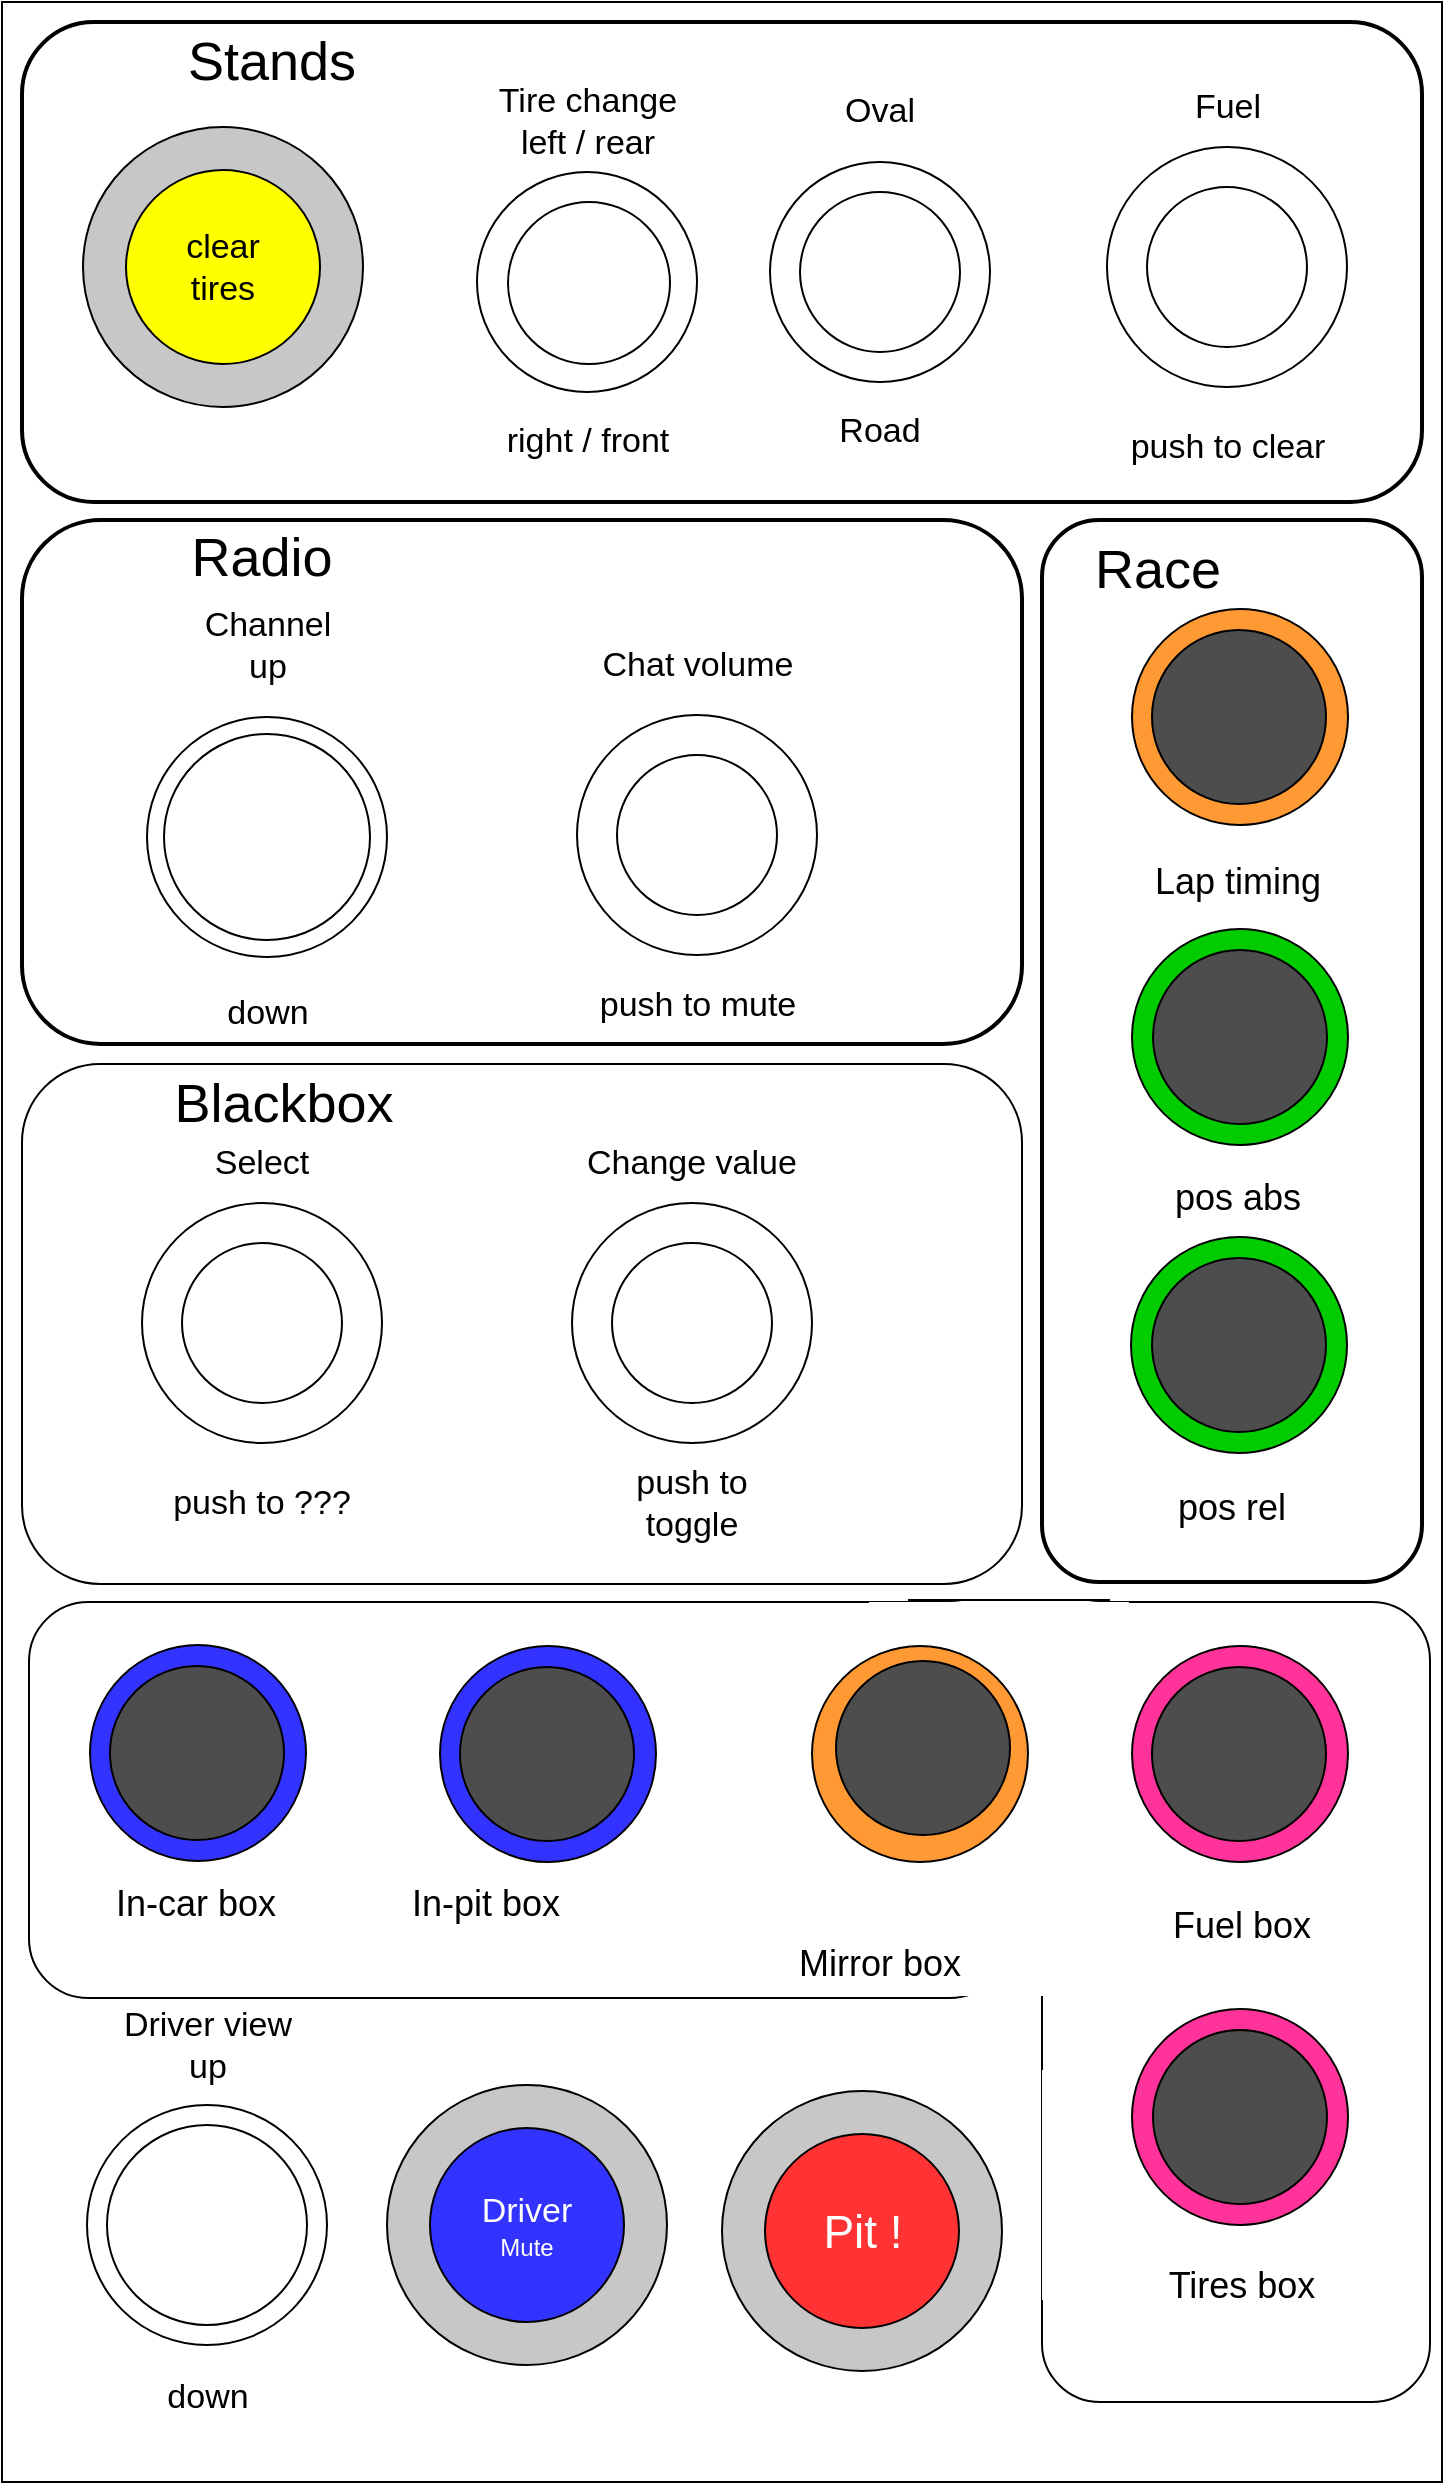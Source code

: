 <mxfile version="10.6.3" type="device"><diagram id="o5IiPan9bsy96xhFBuLz" name="Page-1"><mxGraphModel dx="3103" dy="1740" grid="1" gridSize="10" guides="1" tooltips="1" connect="1" arrows="1" fold="1" page="1" pageScale="1" pageWidth="827" pageHeight="1169" math="0" shadow="0"><root><mxCell id="0"/><mxCell id="1" parent="0"/><mxCell id="8hC0ZNFDPjEm4xWxmixi-2" value="" style="rounded=0;whiteSpace=wrap;html=1;" parent="1" vertex="1"><mxGeometry x="40" y="40" width="720" height="1240" as="geometry"/></mxCell><mxCell id="tU18wKYX4Sqmgbr4WDyF-11" value="" style="rounded=1;whiteSpace=wrap;html=1;fillColor=none;" parent="1" vertex="1"><mxGeometry x="50" y="571" width="500" height="260" as="geometry"/></mxCell><mxCell id="8hC0ZNFDPjEm4xWxmixi-43" value="" style="rounded=1;whiteSpace=wrap;html=1;strokeWidth=2;fillColor=none;gradientColor=none;" parent="1" vertex="1"><mxGeometry x="560" y="299" width="190" height="531" as="geometry"/></mxCell><mxCell id="8hC0ZNFDPjEm4xWxmixi-33" value="" style="rounded=1;whiteSpace=wrap;html=1;strokeWidth=2;fillColor=none;gradientColor=none;" parent="1" vertex="1"><mxGeometry x="50" y="299" width="500" height="262" as="geometry"/></mxCell><mxCell id="8hC0ZNFDPjEm4xWxmixi-23" value="" style="rounded=1;whiteSpace=wrap;html=1;strokeWidth=2;gradientColor=none;fillColor=none;" parent="1" vertex="1"><mxGeometry x="50" y="50" width="700" height="240" as="geometry"/></mxCell><mxCell id="8hC0ZNFDPjEm4xWxmixi-5" value="" style="ellipse;whiteSpace=wrap;html=1;aspect=fixed;fillColor=#C7C7C7;" parent="1" vertex="1"><mxGeometry x="80.5" y="102.5" width="140" height="140" as="geometry"/></mxCell><mxCell id="8hC0ZNFDPjEm4xWxmixi-6" value="&lt;font style=&quot;font-size: 17px&quot;&gt;clear&lt;br&gt;tires&lt;/font&gt;&lt;br&gt;" style="ellipse;whiteSpace=wrap;html=1;aspect=fixed;fillColor=#FFFF00;" parent="1" vertex="1"><mxGeometry x="102" y="124" width="97" height="97" as="geometry"/></mxCell><mxCell id="8hC0ZNFDPjEm4xWxmixi-9" value="" style="ellipse;whiteSpace=wrap;html=1;aspect=fixed;" parent="1" vertex="1"><mxGeometry x="277.5" y="125" width="110" height="110" as="geometry"/></mxCell><mxCell id="8hC0ZNFDPjEm4xWxmixi-10" value="" style="ellipse;whiteSpace=wrap;html=1;aspect=fixed;" parent="1" vertex="1"><mxGeometry x="293" y="140" width="81" height="81" as="geometry"/></mxCell><mxCell id="8hC0ZNFDPjEm4xWxmixi-11" value="&lt;font style=&quot;font-size: 17px&quot;&gt;Tire change&lt;br&gt;left / rear&lt;/font&gt;" style="text;html=1;strokeColor=none;fillColor=none;align=center;verticalAlign=middle;whiteSpace=wrap;rounded=0;" parent="1" vertex="1"><mxGeometry x="279" y="80" width="108" height="40" as="geometry"/></mxCell><mxCell id="8hC0ZNFDPjEm4xWxmixi-12" value="&lt;font style=&quot;font-size: 17px&quot;&gt;right / front&lt;/font&gt;" style="text;html=1;strokeColor=none;fillColor=none;align=center;verticalAlign=middle;whiteSpace=wrap;rounded=0;" parent="1" vertex="1"><mxGeometry x="278.5" y="250" width="108" height="20" as="geometry"/></mxCell><mxCell id="8hC0ZNFDPjEm4xWxmixi-15" value="" style="ellipse;whiteSpace=wrap;html=1;aspect=fixed;" parent="1" vertex="1"><mxGeometry x="592.5" y="112.5" width="120" height="120" as="geometry"/></mxCell><mxCell id="8hC0ZNFDPjEm4xWxmixi-16" value="" style="ellipse;whiteSpace=wrap;html=1;aspect=fixed;" parent="1" vertex="1"><mxGeometry x="612.5" y="132.5" width="80" height="80" as="geometry"/></mxCell><mxCell id="8hC0ZNFDPjEm4xWxmixi-17" value="&lt;font style=&quot;font-size: 17px&quot;&gt;Fuel&lt;/font&gt;" style="text;html=1;strokeColor=none;fillColor=none;align=center;verticalAlign=middle;whiteSpace=wrap;rounded=0;" parent="1" vertex="1"><mxGeometry x="598.5" y="82.5" width="108" height="20" as="geometry"/></mxCell><mxCell id="8hC0ZNFDPjEm4xWxmixi-18" value="&lt;font style=&quot;font-size: 17px&quot;&gt;push to clear&lt;/font&gt;" style="text;html=1;strokeColor=none;fillColor=none;align=center;verticalAlign=middle;whiteSpace=wrap;rounded=0;" parent="1" vertex="1"><mxGeometry x="598.5" y="252.5" width="108" height="20" as="geometry"/></mxCell><mxCell id="8hC0ZNFDPjEm4xWxmixi-19" value="" style="ellipse;whiteSpace=wrap;html=1;aspect=fixed;" parent="1" vertex="1"><mxGeometry x="424" y="120" width="110" height="110" as="geometry"/></mxCell><mxCell id="8hC0ZNFDPjEm4xWxmixi-20" value="" style="ellipse;whiteSpace=wrap;html=1;aspect=fixed;" parent="1" vertex="1"><mxGeometry x="439" y="135" width="80" height="80" as="geometry"/></mxCell><mxCell id="8hC0ZNFDPjEm4xWxmixi-21" value="&lt;font style=&quot;font-size: 17px&quot;&gt;Oval&lt;/font&gt;" style="text;html=1;strokeColor=none;fillColor=none;align=center;verticalAlign=middle;whiteSpace=wrap;rounded=0;" parent="1" vertex="1"><mxGeometry x="425" y="85" width="108" height="20" as="geometry"/></mxCell><mxCell id="8hC0ZNFDPjEm4xWxmixi-22" value="&lt;font style=&quot;font-size: 17px&quot;&gt;Road&lt;/font&gt;" style="text;html=1;strokeColor=none;fillColor=none;align=center;verticalAlign=middle;whiteSpace=wrap;rounded=0;" parent="1" vertex="1"><mxGeometry x="425" y="245" width="108" height="20" as="geometry"/></mxCell><mxCell id="8hC0ZNFDPjEm4xWxmixi-24" value="&lt;font style=&quot;font-size: 27px&quot;&gt;Stands&lt;/font&gt;" style="text;html=1;strokeColor=none;fillColor=none;align=center;verticalAlign=middle;whiteSpace=wrap;rounded=0;" parent="1" vertex="1"><mxGeometry x="100" y="50" width="150" height="40" as="geometry"/></mxCell><mxCell id="8hC0ZNFDPjEm4xWxmixi-25" value="" style="ellipse;whiteSpace=wrap;html=1;aspect=fixed;" parent="1" vertex="1"><mxGeometry x="112.5" y="397.5" width="120" height="120" as="geometry"/></mxCell><mxCell id="8hC0ZNFDPjEm4xWxmixi-26" value="" style="ellipse;whiteSpace=wrap;html=1;aspect=fixed;" parent="1" vertex="1"><mxGeometry x="121" y="406" width="103" height="103" as="geometry"/></mxCell><mxCell id="8hC0ZNFDPjEm4xWxmixi-27" value="&lt;font style=&quot;font-size: 17px&quot;&gt;Channel&lt;br&gt;up&lt;br&gt;&lt;/font&gt;" style="text;html=1;strokeColor=none;fillColor=none;align=center;verticalAlign=middle;whiteSpace=wrap;rounded=0;" parent="1" vertex="1"><mxGeometry x="110.5" y="351.5" width="124" height="20" as="geometry"/></mxCell><mxCell id="8hC0ZNFDPjEm4xWxmixi-28" value="&lt;font style=&quot;font-size: 17px&quot;&gt;down&lt;/font&gt;" style="text;html=1;strokeColor=none;fillColor=none;align=center;verticalAlign=middle;whiteSpace=wrap;rounded=0;" parent="1" vertex="1"><mxGeometry x="118.5" y="535.5" width="108" height="20" as="geometry"/></mxCell><mxCell id="8hC0ZNFDPjEm4xWxmixi-29" value="" style="ellipse;whiteSpace=wrap;html=1;aspect=fixed;" parent="1" vertex="1"><mxGeometry x="327.5" y="396.5" width="120" height="120" as="geometry"/></mxCell><mxCell id="8hC0ZNFDPjEm4xWxmixi-30" value="" style="ellipse;whiteSpace=wrap;html=1;aspect=fixed;" parent="1" vertex="1"><mxGeometry x="347.5" y="416.5" width="80" height="80" as="geometry"/></mxCell><mxCell id="8hC0ZNFDPjEm4xWxmixi-31" value="&lt;font style=&quot;font-size: 17px&quot;&gt;Chat volume&lt;/font&gt;" style="text;html=1;strokeColor=none;fillColor=none;align=center;verticalAlign=middle;whiteSpace=wrap;rounded=0;" parent="1" vertex="1"><mxGeometry x="325.5" y="361.5" width="124" height="20" as="geometry"/></mxCell><mxCell id="8hC0ZNFDPjEm4xWxmixi-32" value="&lt;font style=&quot;font-size: 17px&quot;&gt;push to mute&lt;/font&gt;" style="text;html=1;strokeColor=none;fillColor=none;align=center;verticalAlign=middle;whiteSpace=wrap;rounded=0;" parent="1" vertex="1"><mxGeometry x="333.5" y="531.5" width="108" height="20" as="geometry"/></mxCell><mxCell id="8hC0ZNFDPjEm4xWxmixi-34" value="&lt;font style=&quot;font-size: 27px&quot;&gt;Radio&lt;/font&gt;" style="text;html=1;strokeColor=none;fillColor=none;align=center;verticalAlign=middle;whiteSpace=wrap;rounded=0;" parent="1" vertex="1"><mxGeometry x="95" y="298" width="150" height="40" as="geometry"/></mxCell><mxCell id="8hC0ZNFDPjEm4xWxmixi-35" value="&lt;font style=&quot;font-size: 18px&quot;&gt;Lap timing&lt;/font&gt;" style="text;html=1;strokeColor=none;fillColor=none;align=center;verticalAlign=middle;whiteSpace=wrap;rounded=0;" parent="1" vertex="1"><mxGeometry x="602.5" y="469.5" width="110" height="20" as="geometry"/></mxCell><mxCell id="8hC0ZNFDPjEm4xWxmixi-39" value="&lt;font style=&quot;font-size: 18px&quot;&gt;pos abs&lt;/font&gt;" style="text;html=1;strokeColor=none;fillColor=none;align=center;verticalAlign=middle;whiteSpace=wrap;rounded=0;" parent="1" vertex="1"><mxGeometry x="602.5" y="628" width="110" height="20" as="geometry"/></mxCell><mxCell id="8hC0ZNFDPjEm4xWxmixi-42" value="&lt;font style=&quot;font-size: 18px&quot;&gt;pos rel&lt;/font&gt;" style="text;html=1;strokeColor=none;fillColor=none;align=center;verticalAlign=middle;whiteSpace=wrap;rounded=0;" parent="1" vertex="1"><mxGeometry x="600" y="783" width="110" height="20" as="geometry"/></mxCell><mxCell id="8hC0ZNFDPjEm4xWxmixi-44" value="&lt;font style=&quot;font-size: 27px&quot;&gt;Race&lt;/font&gt;" style="text;html=1;strokeColor=none;fillColor=none;align=center;verticalAlign=middle;whiteSpace=wrap;rounded=0;" parent="1" vertex="1"><mxGeometry x="542.5" y="303.5" width="150" height="40" as="geometry"/></mxCell><mxCell id="8hC0ZNFDPjEm4xWxmixi-45" value="" style="ellipse;whiteSpace=wrap;html=1;aspect=fixed;" parent="1" vertex="1"><mxGeometry x="82.5" y="1091.5" width="120" height="120" as="geometry"/></mxCell><mxCell id="8hC0ZNFDPjEm4xWxmixi-46" value="" style="ellipse;whiteSpace=wrap;html=1;aspect=fixed;" parent="1" vertex="1"><mxGeometry x="92.5" y="1101.5" width="100" height="100" as="geometry"/></mxCell><mxCell id="8hC0ZNFDPjEm4xWxmixi-47" value="&lt;font style=&quot;font-size: 17px&quot;&gt;Driver view&lt;br&gt;up&lt;/font&gt;" style="text;html=1;strokeColor=none;fillColor=none;align=center;verticalAlign=middle;whiteSpace=wrap;rounded=0;" parent="1" vertex="1"><mxGeometry x="80.5" y="1041.5" width="124" height="40" as="geometry"/></mxCell><mxCell id="8hC0ZNFDPjEm4xWxmixi-48" value="&lt;font style=&quot;font-size: 17px&quot;&gt;down&lt;/font&gt;" style="text;html=1;strokeColor=none;fillColor=none;align=center;verticalAlign=middle;whiteSpace=wrap;rounded=0;" parent="1" vertex="1"><mxGeometry x="88.5" y="1228" width="108" height="20" as="geometry"/></mxCell><mxCell id="tU18wKYX4Sqmgbr4WDyF-3" value="" style="ellipse;whiteSpace=wrap;html=1;aspect=fixed;" parent="1" vertex="1"><mxGeometry x="110" y="640.5" width="120" height="120" as="geometry"/></mxCell><mxCell id="tU18wKYX4Sqmgbr4WDyF-4" value="" style="ellipse;whiteSpace=wrap;html=1;aspect=fixed;" parent="1" vertex="1"><mxGeometry x="130" y="660.5" width="80" height="80" as="geometry"/></mxCell><mxCell id="tU18wKYX4Sqmgbr4WDyF-5" value="&lt;font style=&quot;font-size: 17px&quot;&gt;Select&lt;/font&gt;" style="text;html=1;strokeColor=none;fillColor=none;align=center;verticalAlign=middle;whiteSpace=wrap;rounded=0;" parent="1" vertex="1"><mxGeometry x="116" y="610.5" width="108" height="20" as="geometry"/></mxCell><mxCell id="tU18wKYX4Sqmgbr4WDyF-6" value="&lt;font style=&quot;font-size: 17px&quot;&gt;push to ???&lt;/font&gt;" style="text;html=1;strokeColor=none;fillColor=none;align=center;verticalAlign=middle;whiteSpace=wrap;rounded=0;" parent="1" vertex="1"><mxGeometry x="116" y="780.5" width="108" height="20" as="geometry"/></mxCell><mxCell id="tU18wKYX4Sqmgbr4WDyF-7" value="" style="ellipse;whiteSpace=wrap;html=1;aspect=fixed;" parent="1" vertex="1"><mxGeometry x="325" y="640.5" width="120" height="120" as="geometry"/></mxCell><mxCell id="tU18wKYX4Sqmgbr4WDyF-8" value="" style="ellipse;whiteSpace=wrap;html=1;aspect=fixed;" parent="1" vertex="1"><mxGeometry x="345" y="660.5" width="80" height="80" as="geometry"/></mxCell><mxCell id="tU18wKYX4Sqmgbr4WDyF-9" value="&lt;font style=&quot;font-size: 17px&quot;&gt;Change value&lt;/font&gt;" style="text;html=1;strokeColor=none;fillColor=none;align=center;verticalAlign=middle;whiteSpace=wrap;rounded=0;" parent="1" vertex="1"><mxGeometry x="331" y="610.5" width="108" height="20" as="geometry"/></mxCell><mxCell id="tU18wKYX4Sqmgbr4WDyF-10" value="&lt;font style=&quot;font-size: 17px&quot;&gt;push to toggle&lt;/font&gt;" style="text;html=1;strokeColor=none;fillColor=none;align=center;verticalAlign=middle;whiteSpace=wrap;rounded=0;" parent="1" vertex="1"><mxGeometry x="331" y="780.5" width="108" height="20" as="geometry"/></mxCell><mxCell id="tU18wKYX4Sqmgbr4WDyF-12" value="&lt;font style=&quot;font-size: 27px&quot;&gt;Blackbox&lt;/font&gt;" style="text;html=1;strokeColor=none;fillColor=none;align=center;verticalAlign=middle;whiteSpace=wrap;rounded=0;" parent="1" vertex="1"><mxGeometry x="105.5" y="570.5" width="150" height="40" as="geometry"/></mxCell><mxCell id="tU18wKYX4Sqmgbr4WDyF-13" value="" style="rounded=1;whiteSpace=wrap;html=1;fillColor=none;" parent="1" vertex="1"><mxGeometry x="560" y="840" width="194" height="400" as="geometry"/></mxCell><mxCell id="tU18wKYX4Sqmgbr4WDyF-20" value="" style="rounded=1;whiteSpace=wrap;html=1;fillColor=none;" parent="1" vertex="1"><mxGeometry x="53.5" y="840" width="490" height="198" as="geometry"/></mxCell><mxCell id="tU18wKYX4Sqmgbr4WDyF-21" value="" style="rounded=0;whiteSpace=wrap;html=1;fillColor=none;" parent="1" vertex="1"><mxGeometry x="493.5" y="839" width="100" height="70" as="geometry"/></mxCell><mxCell id="tU18wKYX4Sqmgbr4WDyF-23" value="" style="rounded=0;whiteSpace=wrap;html=1;strokeColor=none;" parent="1" vertex="1"><mxGeometry x="473.5" y="840" width="130" height="197" as="geometry"/></mxCell><mxCell id="tU18wKYX4Sqmgbr4WDyF-24" value="" style="rounded=0;whiteSpace=wrap;html=1;strokeColor=none;" parent="1" vertex="1"><mxGeometry x="560" y="1074" width="80" height="115" as="geometry"/></mxCell><mxCell id="tU18wKYX4Sqmgbr4WDyF-27" value="&lt;span style=&quot;font-size: 18px&quot;&gt;In-car box&lt;/span&gt;" style="text;html=1;strokeColor=none;fillColor=none;align=center;verticalAlign=middle;whiteSpace=wrap;rounded=0;" parent="1" vertex="1"><mxGeometry x="82" y="980.5" width="110" height="20" as="geometry"/></mxCell><mxCell id="tU18wKYX4Sqmgbr4WDyF-30" value="&lt;span style=&quot;font-size: 18px&quot;&gt;In-pit box&lt;/span&gt;" style="text;html=1;strokeColor=none;fillColor=none;align=center;verticalAlign=middle;whiteSpace=wrap;rounded=0;" parent="1" vertex="1"><mxGeometry x="227" y="980.5" width="110" height="20" as="geometry"/></mxCell><mxCell id="tU18wKYX4Sqmgbr4WDyF-33" value="&lt;span style=&quot;font-size: 18px&quot;&gt;Mirror box&lt;/span&gt;" style="text;html=1;strokeColor=none;fillColor=none;align=center;verticalAlign=middle;whiteSpace=wrap;rounded=0;" parent="1" vertex="1"><mxGeometry x="423.5" y="1010.5" width="110" height="20" as="geometry"/></mxCell><mxCell id="tU18wKYX4Sqmgbr4WDyF-16" value="&lt;span style=&quot;font-size: 18px&quot;&gt;Fuel box&lt;/span&gt;" style="text;html=1;strokeColor=none;fillColor=none;align=center;verticalAlign=middle;whiteSpace=wrap;rounded=0;" parent="1" vertex="1"><mxGeometry x="605" y="991.5" width="110" height="20" as="geometry"/></mxCell><mxCell id="tU18wKYX4Sqmgbr4WDyF-19" value="&lt;font style=&quot;font-size: 18px&quot;&gt;Tires box&lt;/font&gt;" style="text;html=1;strokeColor=none;fillColor=none;align=center;verticalAlign=middle;whiteSpace=wrap;rounded=0;" parent="1" vertex="1"><mxGeometry x="605" y="1171.5" width="110" height="20" as="geometry"/></mxCell><mxCell id="zvzDZXdSc0IqYGY9yLPa-2" value="" style="ellipse;whiteSpace=wrap;html=1;aspect=fixed;fillColor=#FF9933;" vertex="1" parent="1"><mxGeometry x="605" y="343.5" width="108" height="108" as="geometry"/></mxCell><mxCell id="zvzDZXdSc0IqYGY9yLPa-3" value="" style="ellipse;whiteSpace=wrap;html=1;aspect=fixed;fillColor=#4D4D4D;" vertex="1" parent="1"><mxGeometry x="615" y="354" width="87" height="87" as="geometry"/></mxCell><mxCell id="zvzDZXdSc0IqYGY9yLPa-4" value="" style="ellipse;whiteSpace=wrap;html=1;aspect=fixed;fillColor=#FF9933;" vertex="1" parent="1"><mxGeometry x="445" y="862" width="108" height="108" as="geometry"/></mxCell><mxCell id="zvzDZXdSc0IqYGY9yLPa-5" value="" style="ellipse;whiteSpace=wrap;html=1;aspect=fixed;fillColor=#4D4D4D;" vertex="1" parent="1"><mxGeometry x="457" y="869.5" width="87" height="87" as="geometry"/></mxCell><mxCell id="zvzDZXdSc0IqYGY9yLPa-6" value="" style="ellipse;whiteSpace=wrap;html=1;aspect=fixed;fillColor=#FF3399;" vertex="1" parent="1"><mxGeometry x="605" y="862" width="108" height="108" as="geometry"/></mxCell><mxCell id="zvzDZXdSc0IqYGY9yLPa-7" value="" style="ellipse;whiteSpace=wrap;html=1;aspect=fixed;fillColor=#4D4D4D;" vertex="1" parent="1"><mxGeometry x="615" y="872.5" width="87" height="87" as="geometry"/></mxCell><mxCell id="zvzDZXdSc0IqYGY9yLPa-8" value="" style="ellipse;whiteSpace=wrap;html=1;aspect=fixed;fillColor=#FF3399;" vertex="1" parent="1"><mxGeometry x="605" y="1043.5" width="108" height="108" as="geometry"/></mxCell><mxCell id="zvzDZXdSc0IqYGY9yLPa-9" value="" style="ellipse;whiteSpace=wrap;html=1;aspect=fixed;fillColor=#4D4D4D;" vertex="1" parent="1"><mxGeometry x="615.5" y="1054" width="87" height="87" as="geometry"/></mxCell><mxCell id="zvzDZXdSc0IqYGY9yLPa-10" value="" style="ellipse;whiteSpace=wrap;html=1;aspect=fixed;fillColor=#00CC00;" vertex="1" parent="1"><mxGeometry x="604.5" y="657.5" width="108" height="108" as="geometry"/></mxCell><mxCell id="zvzDZXdSc0IqYGY9yLPa-11" value="" style="ellipse;whiteSpace=wrap;html=1;aspect=fixed;fillColor=#4D4D4D;" vertex="1" parent="1"><mxGeometry x="615" y="668" width="87" height="87" as="geometry"/></mxCell><mxCell id="zvzDZXdSc0IqYGY9yLPa-12" value="" style="ellipse;whiteSpace=wrap;html=1;aspect=fixed;fillColor=#00CC00;" vertex="1" parent="1"><mxGeometry x="605" y="503.5" width="108" height="108" as="geometry"/></mxCell><mxCell id="zvzDZXdSc0IqYGY9yLPa-13" value="" style="ellipse;whiteSpace=wrap;html=1;aspect=fixed;fillColor=#4D4D4D;" vertex="1" parent="1"><mxGeometry x="615.5" y="514" width="87" height="87" as="geometry"/></mxCell><mxCell id="zvzDZXdSc0IqYGY9yLPa-14" value="" style="ellipse;whiteSpace=wrap;html=1;aspect=fixed;fillColor=#3333FF;" vertex="1" parent="1"><mxGeometry x="259" y="862" width="108" height="108" as="geometry"/></mxCell><mxCell id="zvzDZXdSc0IqYGY9yLPa-15" value="" style="ellipse;whiteSpace=wrap;html=1;aspect=fixed;fillColor=#4D4D4D;" vertex="1" parent="1"><mxGeometry x="269" y="872.5" width="87" height="87" as="geometry"/></mxCell><mxCell id="zvzDZXdSc0IqYGY9yLPa-16" value="" style="ellipse;whiteSpace=wrap;html=1;aspect=fixed;fillColor=#3333FF;" vertex="1" parent="1"><mxGeometry x="84" y="861.5" width="108" height="108" as="geometry"/></mxCell><mxCell id="zvzDZXdSc0IqYGY9yLPa-17" value="" style="ellipse;whiteSpace=wrap;html=1;aspect=fixed;fillColor=#4D4D4D;" vertex="1" parent="1"><mxGeometry x="94" y="872" width="87" height="87" as="geometry"/></mxCell><mxCell id="zvzDZXdSc0IqYGY9yLPa-18" value="" style="ellipse;whiteSpace=wrap;html=1;aspect=fixed;fillColor=#C7C7C7;" vertex="1" parent="1"><mxGeometry x="232.5" y="1081.5" width="140" height="140" as="geometry"/></mxCell><mxCell id="zvzDZXdSc0IqYGY9yLPa-19" value="&lt;span style=&quot;font-size: 17px&quot;&gt;Driver&lt;br&gt;&lt;/span&gt;Mute&lt;br&gt;" style="ellipse;whiteSpace=wrap;html=1;aspect=fixed;fillColor=#3333FF;fontColor=#FFFFFF;" vertex="1" parent="1"><mxGeometry x="254" y="1103" width="97" height="97" as="geometry"/></mxCell><mxCell id="zvzDZXdSc0IqYGY9yLPa-20" value="" style="ellipse;whiteSpace=wrap;html=1;aspect=fixed;fillColor=#C7C7C7;" vertex="1" parent="1"><mxGeometry x="400" y="1084.5" width="140" height="140" as="geometry"/></mxCell><mxCell id="zvzDZXdSc0IqYGY9yLPa-21" value="Pit !&lt;br style=&quot;font-size: 23px;&quot;&gt;" style="ellipse;whiteSpace=wrap;html=1;aspect=fixed;fillColor=#FF3333;fontColor=#FFFFFF;fontSize=23;" vertex="1" parent="1"><mxGeometry x="421.5" y="1106" width="97" height="97" as="geometry"/></mxCell></root></mxGraphModel></diagram></mxfile>